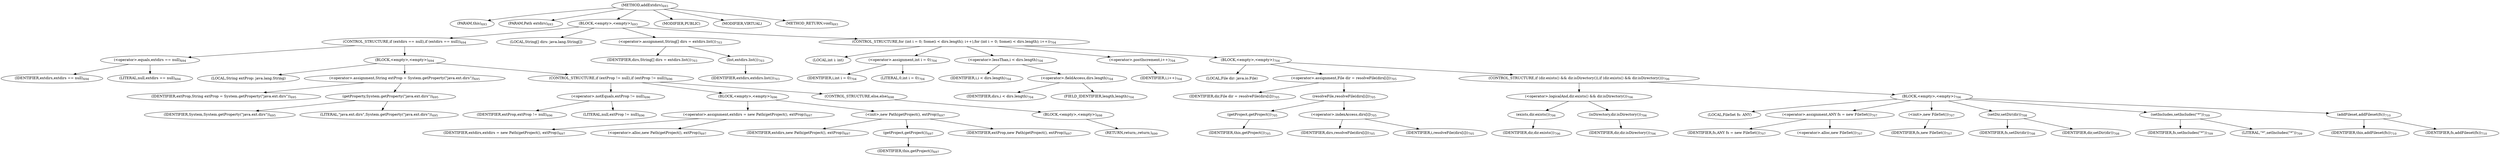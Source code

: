 digraph "addExtdirs" {  
"1744" [label = <(METHOD,addExtdirs)<SUB>693</SUB>> ]
"144" [label = <(PARAM,this)<SUB>693</SUB>> ]
"146" [label = <(PARAM,Path extdirs)<SUB>693</SUB>> ]
"1745" [label = <(BLOCK,&lt;empty&gt;,&lt;empty&gt;)<SUB>693</SUB>> ]
"1746" [label = <(CONTROL_STRUCTURE,if (extdirs == null),if (extdirs == null))<SUB>694</SUB>> ]
"1747" [label = <(&lt;operator&gt;.equals,extdirs == null)<SUB>694</SUB>> ]
"1748" [label = <(IDENTIFIER,extdirs,extdirs == null)<SUB>694</SUB>> ]
"1749" [label = <(LITERAL,null,extdirs == null)<SUB>694</SUB>> ]
"1750" [label = <(BLOCK,&lt;empty&gt;,&lt;empty&gt;)<SUB>694</SUB>> ]
"1751" [label = <(LOCAL,String extProp: java.lang.String)> ]
"1752" [label = <(&lt;operator&gt;.assignment,String extProp = System.getProperty(&quot;java.ext.dirs&quot;))<SUB>695</SUB>> ]
"1753" [label = <(IDENTIFIER,extProp,String extProp = System.getProperty(&quot;java.ext.dirs&quot;))<SUB>695</SUB>> ]
"1754" [label = <(getProperty,System.getProperty(&quot;java.ext.dirs&quot;))<SUB>695</SUB>> ]
"1755" [label = <(IDENTIFIER,System,System.getProperty(&quot;java.ext.dirs&quot;))<SUB>695</SUB>> ]
"1756" [label = <(LITERAL,&quot;java.ext.dirs&quot;,System.getProperty(&quot;java.ext.dirs&quot;))<SUB>695</SUB>> ]
"1757" [label = <(CONTROL_STRUCTURE,if (extProp != null),if (extProp != null))<SUB>696</SUB>> ]
"1758" [label = <(&lt;operator&gt;.notEquals,extProp != null)<SUB>696</SUB>> ]
"1759" [label = <(IDENTIFIER,extProp,extProp != null)<SUB>696</SUB>> ]
"1760" [label = <(LITERAL,null,extProp != null)<SUB>696</SUB>> ]
"1761" [label = <(BLOCK,&lt;empty&gt;,&lt;empty&gt;)<SUB>696</SUB>> ]
"1762" [label = <(&lt;operator&gt;.assignment,extdirs = new Path(getProject(), extProp))<SUB>697</SUB>> ]
"1763" [label = <(IDENTIFIER,extdirs,extdirs = new Path(getProject(), extProp))<SUB>697</SUB>> ]
"1764" [label = <(&lt;operator&gt;.alloc,new Path(getProject(), extProp))<SUB>697</SUB>> ]
"1765" [label = <(&lt;init&gt;,new Path(getProject(), extProp))<SUB>697</SUB>> ]
"145" [label = <(IDENTIFIER,extdirs,new Path(getProject(), extProp))<SUB>697</SUB>> ]
"1766" [label = <(getProject,getProject())<SUB>697</SUB>> ]
"143" [label = <(IDENTIFIER,this,getProject())<SUB>697</SUB>> ]
"1767" [label = <(IDENTIFIER,extProp,new Path(getProject(), extProp))<SUB>697</SUB>> ]
"1768" [label = <(CONTROL_STRUCTURE,else,else)<SUB>698</SUB>> ]
"1769" [label = <(BLOCK,&lt;empty&gt;,&lt;empty&gt;)<SUB>698</SUB>> ]
"1770" [label = <(RETURN,return;,return;)<SUB>699</SUB>> ]
"1771" [label = <(LOCAL,String[] dirs: java.lang.String[])> ]
"1772" [label = <(&lt;operator&gt;.assignment,String[] dirs = extdirs.list())<SUB>703</SUB>> ]
"1773" [label = <(IDENTIFIER,dirs,String[] dirs = extdirs.list())<SUB>703</SUB>> ]
"1774" [label = <(list,extdirs.list())<SUB>703</SUB>> ]
"1775" [label = <(IDENTIFIER,extdirs,extdirs.list())<SUB>703</SUB>> ]
"1776" [label = <(CONTROL_STRUCTURE,for (int i = 0; Some(i &lt; dirs.length); i++),for (int i = 0; Some(i &lt; dirs.length); i++))<SUB>704</SUB>> ]
"1777" [label = <(LOCAL,int i: int)> ]
"1778" [label = <(&lt;operator&gt;.assignment,int i = 0)<SUB>704</SUB>> ]
"1779" [label = <(IDENTIFIER,i,int i = 0)<SUB>704</SUB>> ]
"1780" [label = <(LITERAL,0,int i = 0)<SUB>704</SUB>> ]
"1781" [label = <(&lt;operator&gt;.lessThan,i &lt; dirs.length)<SUB>704</SUB>> ]
"1782" [label = <(IDENTIFIER,i,i &lt; dirs.length)<SUB>704</SUB>> ]
"1783" [label = <(&lt;operator&gt;.fieldAccess,dirs.length)<SUB>704</SUB>> ]
"1784" [label = <(IDENTIFIER,dirs,i &lt; dirs.length)<SUB>704</SUB>> ]
"1785" [label = <(FIELD_IDENTIFIER,length,length)<SUB>704</SUB>> ]
"1786" [label = <(&lt;operator&gt;.postIncrement,i++)<SUB>704</SUB>> ]
"1787" [label = <(IDENTIFIER,i,i++)<SUB>704</SUB>> ]
"1788" [label = <(BLOCK,&lt;empty&gt;,&lt;empty&gt;)<SUB>704</SUB>> ]
"1789" [label = <(LOCAL,File dir: java.io.File)> ]
"1790" [label = <(&lt;operator&gt;.assignment,File dir = resolveFile(dirs[i]))<SUB>705</SUB>> ]
"1791" [label = <(IDENTIFIER,dir,File dir = resolveFile(dirs[i]))<SUB>705</SUB>> ]
"1792" [label = <(resolveFile,resolveFile(dirs[i]))<SUB>705</SUB>> ]
"1793" [label = <(getProject,getProject())<SUB>705</SUB>> ]
"147" [label = <(IDENTIFIER,this,getProject())<SUB>705</SUB>> ]
"1794" [label = <(&lt;operator&gt;.indexAccess,dirs[i])<SUB>705</SUB>> ]
"1795" [label = <(IDENTIFIER,dirs,resolveFile(dirs[i]))<SUB>705</SUB>> ]
"1796" [label = <(IDENTIFIER,i,resolveFile(dirs[i]))<SUB>705</SUB>> ]
"1797" [label = <(CONTROL_STRUCTURE,if (dir.exists() &amp;&amp; dir.isDirectory()),if (dir.exists() &amp;&amp; dir.isDirectory()))<SUB>706</SUB>> ]
"1798" [label = <(&lt;operator&gt;.logicalAnd,dir.exists() &amp;&amp; dir.isDirectory())<SUB>706</SUB>> ]
"1799" [label = <(exists,dir.exists())<SUB>706</SUB>> ]
"1800" [label = <(IDENTIFIER,dir,dir.exists())<SUB>706</SUB>> ]
"1801" [label = <(isDirectory,dir.isDirectory())<SUB>706</SUB>> ]
"1802" [label = <(IDENTIFIER,dir,dir.isDirectory())<SUB>706</SUB>> ]
"1803" [label = <(BLOCK,&lt;empty&gt;,&lt;empty&gt;)<SUB>706</SUB>> ]
"149" [label = <(LOCAL,FileSet fs: ANY)> ]
"1804" [label = <(&lt;operator&gt;.assignment,ANY fs = new FileSet())<SUB>707</SUB>> ]
"1805" [label = <(IDENTIFIER,fs,ANY fs = new FileSet())<SUB>707</SUB>> ]
"1806" [label = <(&lt;operator&gt;.alloc,new FileSet())<SUB>707</SUB>> ]
"1807" [label = <(&lt;init&gt;,new FileSet())<SUB>707</SUB>> ]
"148" [label = <(IDENTIFIER,fs,new FileSet())<SUB>707</SUB>> ]
"1808" [label = <(setDir,setDir(dir))<SUB>708</SUB>> ]
"1809" [label = <(IDENTIFIER,fs,setDir(dir))<SUB>708</SUB>> ]
"1810" [label = <(IDENTIFIER,dir,setDir(dir))<SUB>708</SUB>> ]
"1811" [label = <(setIncludes,setIncludes(&quot;*&quot;))<SUB>709</SUB>> ]
"1812" [label = <(IDENTIFIER,fs,setIncludes(&quot;*&quot;))<SUB>709</SUB>> ]
"1813" [label = <(LITERAL,&quot;*&quot;,setIncludes(&quot;*&quot;))<SUB>709</SUB>> ]
"1814" [label = <(addFileset,addFileset(fs))<SUB>710</SUB>> ]
"150" [label = <(IDENTIFIER,this,addFileset(fs))<SUB>710</SUB>> ]
"1815" [label = <(IDENTIFIER,fs,addFileset(fs))<SUB>710</SUB>> ]
"1816" [label = <(MODIFIER,PUBLIC)> ]
"1817" [label = <(MODIFIER,VIRTUAL)> ]
"1818" [label = <(METHOD_RETURN,void)<SUB>693</SUB>> ]
  "1744" -> "144" 
  "1744" -> "146" 
  "1744" -> "1745" 
  "1744" -> "1816" 
  "1744" -> "1817" 
  "1744" -> "1818" 
  "1745" -> "1746" 
  "1745" -> "1771" 
  "1745" -> "1772" 
  "1745" -> "1776" 
  "1746" -> "1747" 
  "1746" -> "1750" 
  "1747" -> "1748" 
  "1747" -> "1749" 
  "1750" -> "1751" 
  "1750" -> "1752" 
  "1750" -> "1757" 
  "1752" -> "1753" 
  "1752" -> "1754" 
  "1754" -> "1755" 
  "1754" -> "1756" 
  "1757" -> "1758" 
  "1757" -> "1761" 
  "1757" -> "1768" 
  "1758" -> "1759" 
  "1758" -> "1760" 
  "1761" -> "1762" 
  "1761" -> "1765" 
  "1762" -> "1763" 
  "1762" -> "1764" 
  "1765" -> "145" 
  "1765" -> "1766" 
  "1765" -> "1767" 
  "1766" -> "143" 
  "1768" -> "1769" 
  "1769" -> "1770" 
  "1772" -> "1773" 
  "1772" -> "1774" 
  "1774" -> "1775" 
  "1776" -> "1777" 
  "1776" -> "1778" 
  "1776" -> "1781" 
  "1776" -> "1786" 
  "1776" -> "1788" 
  "1778" -> "1779" 
  "1778" -> "1780" 
  "1781" -> "1782" 
  "1781" -> "1783" 
  "1783" -> "1784" 
  "1783" -> "1785" 
  "1786" -> "1787" 
  "1788" -> "1789" 
  "1788" -> "1790" 
  "1788" -> "1797" 
  "1790" -> "1791" 
  "1790" -> "1792" 
  "1792" -> "1793" 
  "1792" -> "1794" 
  "1793" -> "147" 
  "1794" -> "1795" 
  "1794" -> "1796" 
  "1797" -> "1798" 
  "1797" -> "1803" 
  "1798" -> "1799" 
  "1798" -> "1801" 
  "1799" -> "1800" 
  "1801" -> "1802" 
  "1803" -> "149" 
  "1803" -> "1804" 
  "1803" -> "1807" 
  "1803" -> "1808" 
  "1803" -> "1811" 
  "1803" -> "1814" 
  "1804" -> "1805" 
  "1804" -> "1806" 
  "1807" -> "148" 
  "1808" -> "1809" 
  "1808" -> "1810" 
  "1811" -> "1812" 
  "1811" -> "1813" 
  "1814" -> "150" 
  "1814" -> "1815" 
}
